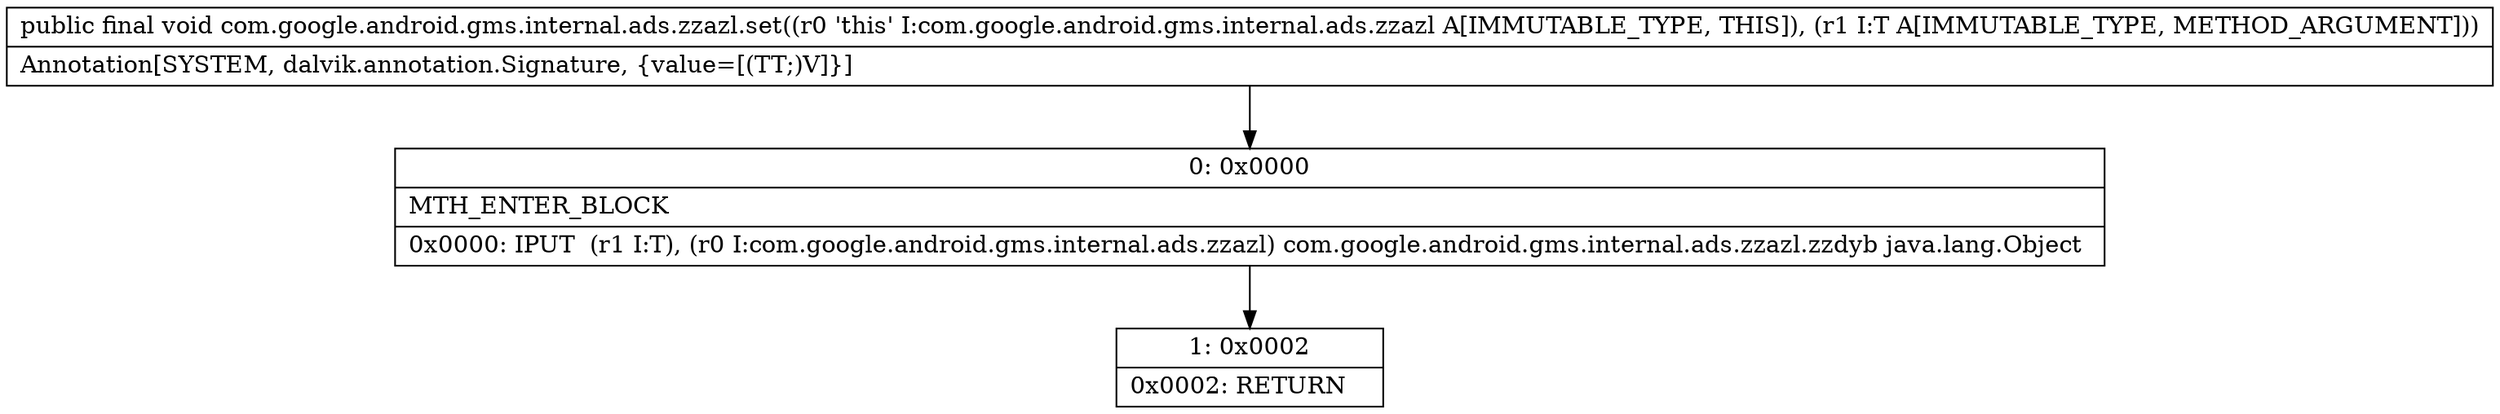 digraph "CFG forcom.google.android.gms.internal.ads.zzazl.set(Ljava\/lang\/Object;)V" {
Node_0 [shape=record,label="{0\:\ 0x0000|MTH_ENTER_BLOCK\l|0x0000: IPUT  (r1 I:T), (r0 I:com.google.android.gms.internal.ads.zzazl) com.google.android.gms.internal.ads.zzazl.zzdyb java.lang.Object \l}"];
Node_1 [shape=record,label="{1\:\ 0x0002|0x0002: RETURN   \l}"];
MethodNode[shape=record,label="{public final void com.google.android.gms.internal.ads.zzazl.set((r0 'this' I:com.google.android.gms.internal.ads.zzazl A[IMMUTABLE_TYPE, THIS]), (r1 I:T A[IMMUTABLE_TYPE, METHOD_ARGUMENT]))  | Annotation[SYSTEM, dalvik.annotation.Signature, \{value=[(TT;)V]\}]\l}"];
MethodNode -> Node_0;
Node_0 -> Node_1;
}

